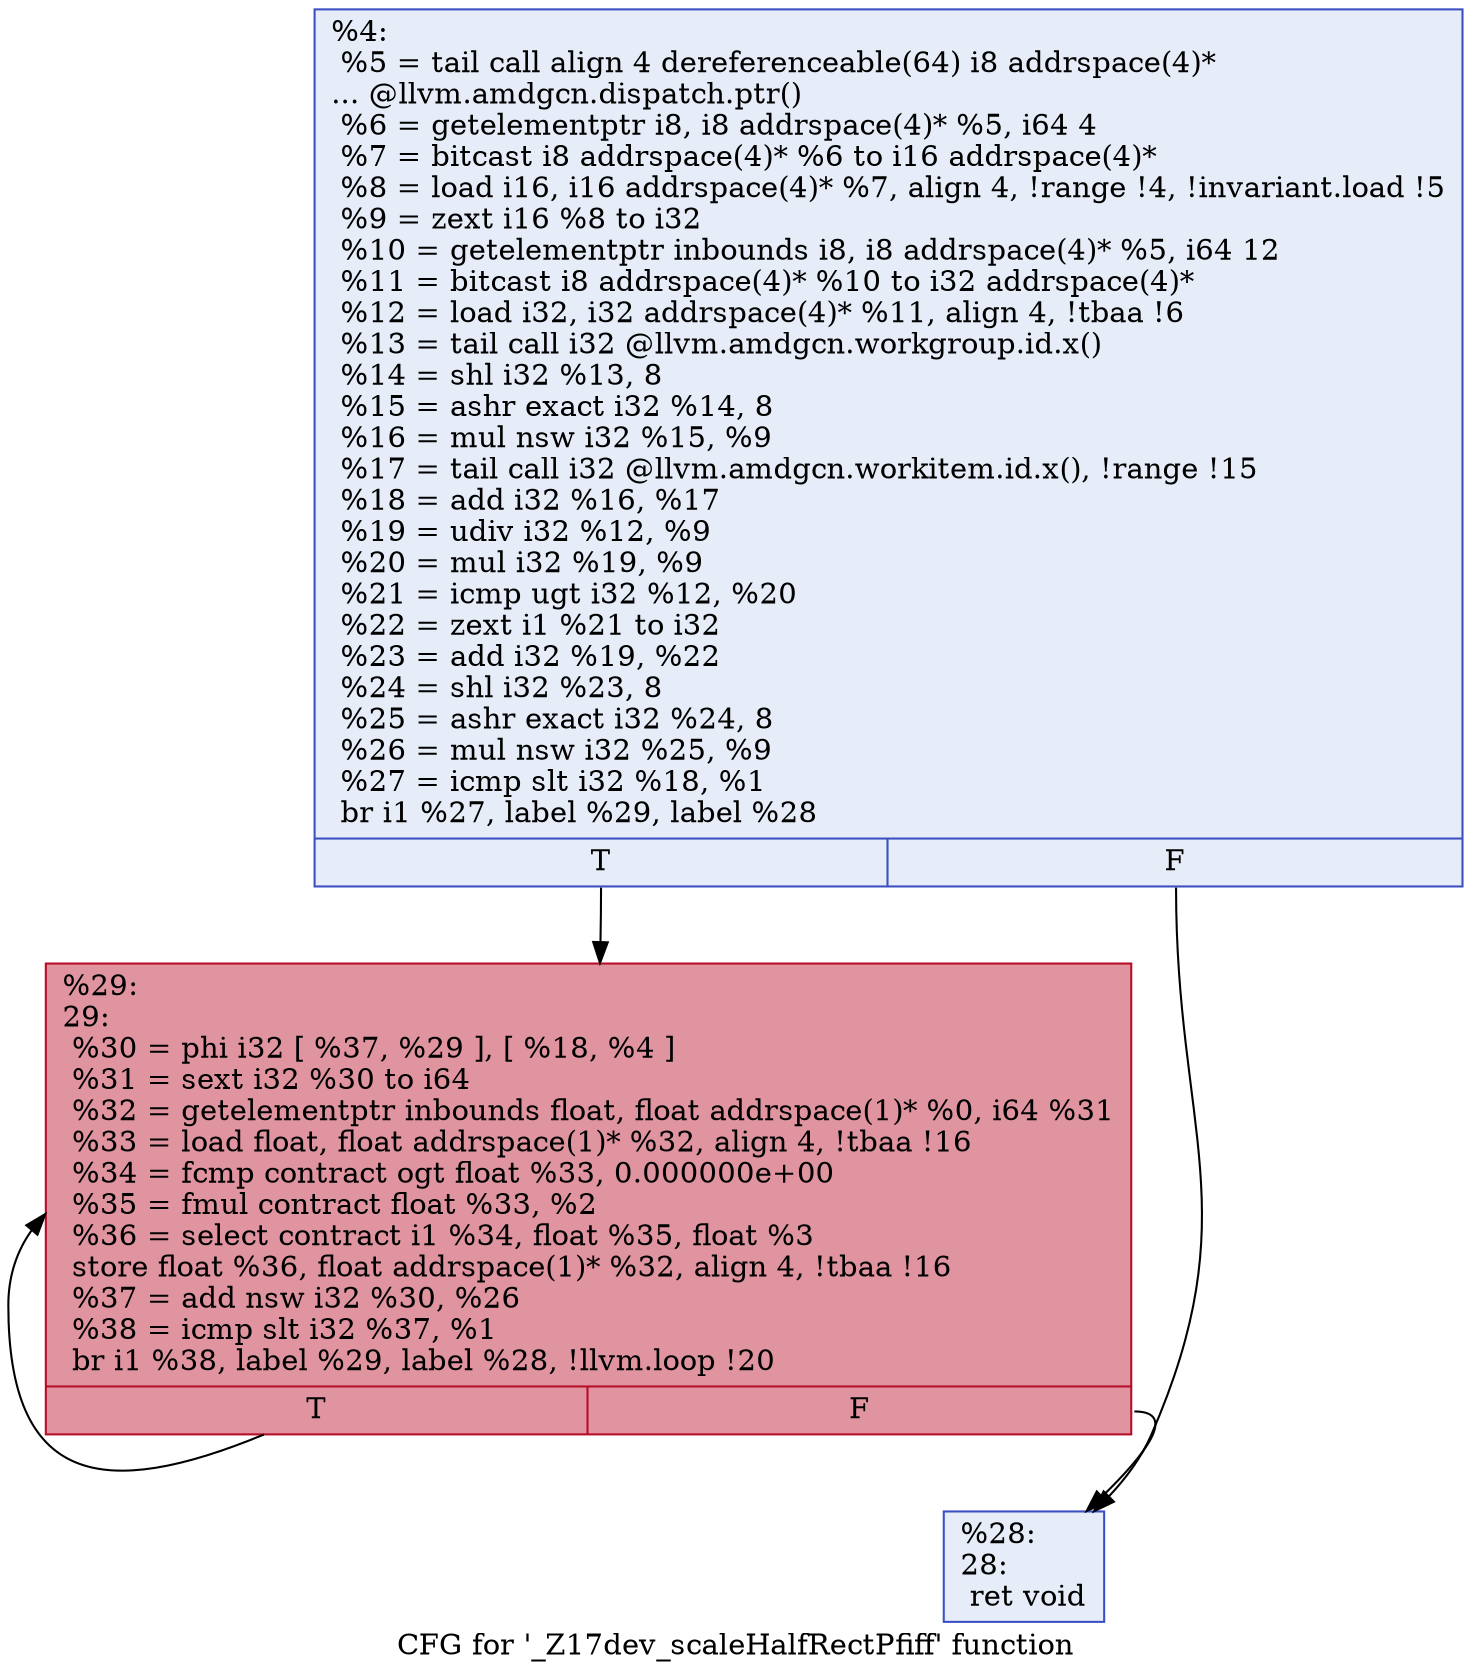 digraph "CFG for '_Z17dev_scaleHalfRectPfiff' function" {
	label="CFG for '_Z17dev_scaleHalfRectPfiff' function";

	Node0x59ab630 [shape=record,color="#3d50c3ff", style=filled, fillcolor="#c7d7f070",label="{%4:\l  %5 = tail call align 4 dereferenceable(64) i8 addrspace(4)*\l... @llvm.amdgcn.dispatch.ptr()\l  %6 = getelementptr i8, i8 addrspace(4)* %5, i64 4\l  %7 = bitcast i8 addrspace(4)* %6 to i16 addrspace(4)*\l  %8 = load i16, i16 addrspace(4)* %7, align 4, !range !4, !invariant.load !5\l  %9 = zext i16 %8 to i32\l  %10 = getelementptr inbounds i8, i8 addrspace(4)* %5, i64 12\l  %11 = bitcast i8 addrspace(4)* %10 to i32 addrspace(4)*\l  %12 = load i32, i32 addrspace(4)* %11, align 4, !tbaa !6\l  %13 = tail call i32 @llvm.amdgcn.workgroup.id.x()\l  %14 = shl i32 %13, 8\l  %15 = ashr exact i32 %14, 8\l  %16 = mul nsw i32 %15, %9\l  %17 = tail call i32 @llvm.amdgcn.workitem.id.x(), !range !15\l  %18 = add i32 %16, %17\l  %19 = udiv i32 %12, %9\l  %20 = mul i32 %19, %9\l  %21 = icmp ugt i32 %12, %20\l  %22 = zext i1 %21 to i32\l  %23 = add i32 %19, %22\l  %24 = shl i32 %23, 8\l  %25 = ashr exact i32 %24, 8\l  %26 = mul nsw i32 %25, %9\l  %27 = icmp slt i32 %18, %1\l  br i1 %27, label %29, label %28\l|{<s0>T|<s1>F}}"];
	Node0x59ab630:s0 -> Node0x59ade90;
	Node0x59ab630:s1 -> Node0x59adf20;
	Node0x59adf20 [shape=record,color="#3d50c3ff", style=filled, fillcolor="#c7d7f070",label="{%28:\l28:                                               \l  ret void\l}"];
	Node0x59ade90 [shape=record,color="#b70d28ff", style=filled, fillcolor="#b70d2870",label="{%29:\l29:                                               \l  %30 = phi i32 [ %37, %29 ], [ %18, %4 ]\l  %31 = sext i32 %30 to i64\l  %32 = getelementptr inbounds float, float addrspace(1)* %0, i64 %31\l  %33 = load float, float addrspace(1)* %32, align 4, !tbaa !16\l  %34 = fcmp contract ogt float %33, 0.000000e+00\l  %35 = fmul contract float %33, %2\l  %36 = select contract i1 %34, float %35, float %3\l  store float %36, float addrspace(1)* %32, align 4, !tbaa !16\l  %37 = add nsw i32 %30, %26\l  %38 = icmp slt i32 %37, %1\l  br i1 %38, label %29, label %28, !llvm.loop !20\l|{<s0>T|<s1>F}}"];
	Node0x59ade90:s0 -> Node0x59ade90;
	Node0x59ade90:s1 -> Node0x59adf20;
}
